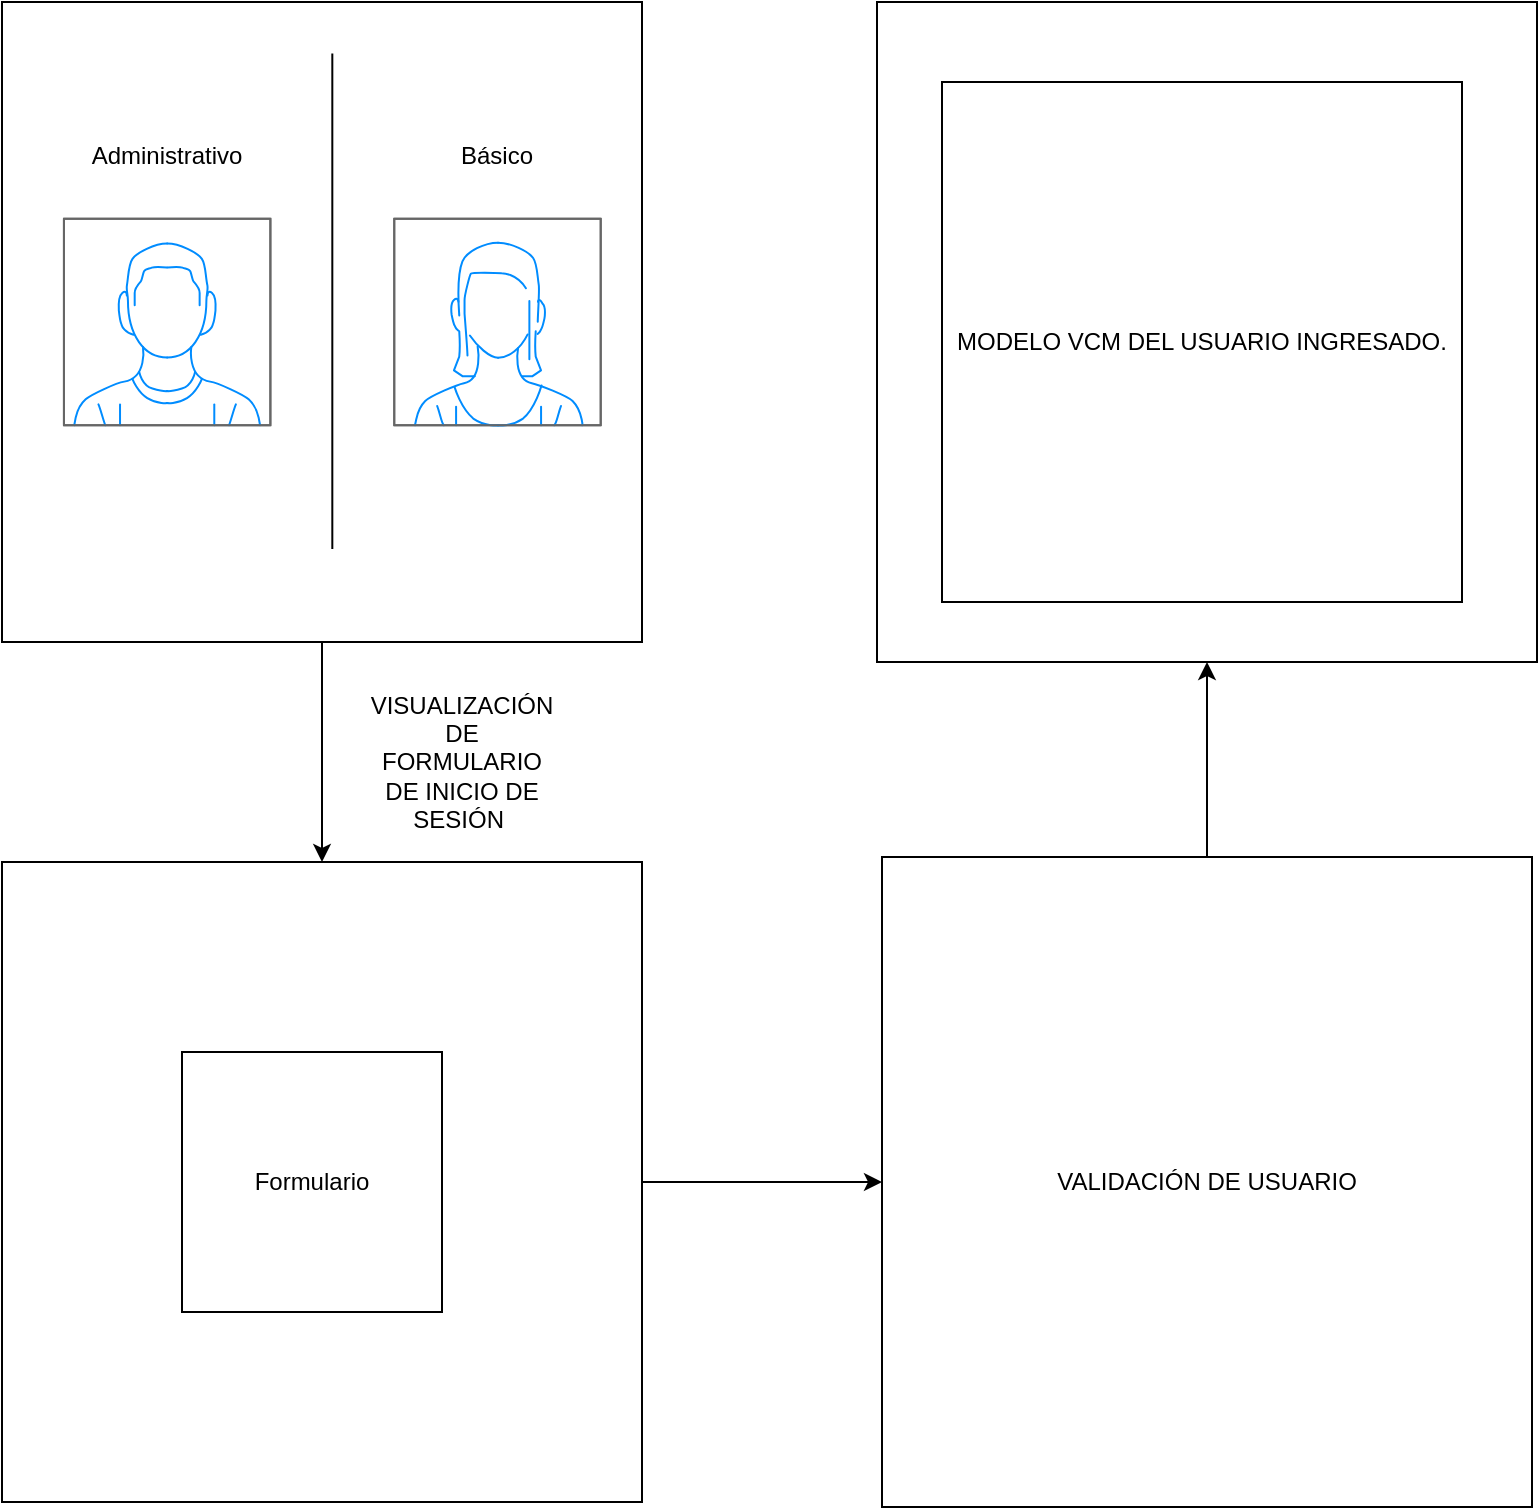 <mxfile version="13.6.5" pages="5">
    <diagram id="B9R58qiyjYrXAxygLYCt" name="Estructura index.php">
        <mxGraphModel dx="610" dy="358" grid="1" gridSize="10" guides="1" tooltips="1" connect="1" arrows="1" fold="1" page="1" pageScale="1" pageWidth="827" pageHeight="1169" math="0" shadow="0">
            <root>
                <mxCell id="0"/>
                <mxCell id="1" parent="0"/>
                <mxCell id="UH9kfUeuJcftcaZalcn4-20" value="" style="group" parent="1" vertex="1" connectable="0">
                    <mxGeometry x="400" y="80" width="767.5" height="752.5" as="geometry"/>
                </mxCell>
                <mxCell id="UH9kfUeuJcftcaZalcn4-15" value="" style="group" parent="UH9kfUeuJcftcaZalcn4-20" vertex="1" connectable="0">
                    <mxGeometry width="320" height="750" as="geometry"/>
                </mxCell>
                <mxCell id="UH9kfUeuJcftcaZalcn4-9" value="" style="whiteSpace=wrap;html=1;aspect=fixed;" parent="UH9kfUeuJcftcaZalcn4-15" vertex="1">
                    <mxGeometry y="430" width="320" height="320" as="geometry"/>
                </mxCell>
                <mxCell id="UH9kfUeuJcftcaZalcn4-8" value="" style="group" parent="UH9kfUeuJcftcaZalcn4-15" vertex="1" connectable="0">
                    <mxGeometry width="320" height="320" as="geometry"/>
                </mxCell>
                <mxCell id="UH9kfUeuJcftcaZalcn4-5" value="" style="whiteSpace=wrap;html=1;aspect=fixed;" parent="UH9kfUeuJcftcaZalcn4-8" vertex="1">
                    <mxGeometry width="320" height="320" as="geometry"/>
                </mxCell>
                <mxCell id="UH9kfUeuJcftcaZalcn4-1" value="" style="verticalLabelPosition=bottom;shadow=0;dashed=0;align=center;html=1;verticalAlign=top;strokeWidth=1;shape=mxgraph.mockup.containers.userMale;strokeColor=#666666;strokeColor2=#008cff;" parent="UH9kfUeuJcftcaZalcn4-8" vertex="1">
                    <mxGeometry x="30.968" y="108.387" width="103.226" height="103.226" as="geometry"/>
                </mxCell>
                <mxCell id="UH9kfUeuJcftcaZalcn4-2" value="" style="verticalLabelPosition=bottom;shadow=0;dashed=0;align=center;html=1;verticalAlign=top;strokeWidth=1;shape=mxgraph.mockup.containers.userFemale;strokeColor=#666666;strokeColor2=#008cff;" parent="UH9kfUeuJcftcaZalcn4-8" vertex="1">
                    <mxGeometry x="196.129" y="108.387" width="103.226" height="103.226" as="geometry"/>
                </mxCell>
                <mxCell id="UH9kfUeuJcftcaZalcn4-3" value="" style="endArrow=none;html=1;" parent="UH9kfUeuJcftcaZalcn4-8" edge="1">
                    <mxGeometry width="50" height="50" relative="1" as="geometry">
                        <mxPoint x="165.161" y="273.548" as="sourcePoint"/>
                        <mxPoint x="165.161" y="25.806" as="targetPoint"/>
                    </mxGeometry>
                </mxCell>
                <mxCell id="UH9kfUeuJcftcaZalcn4-6" value="Administrativo" style="text;html=1;strokeColor=none;fillColor=none;align=center;verticalAlign=middle;whiteSpace=wrap;rounded=0;" parent="UH9kfUeuJcftcaZalcn4-8" vertex="1">
                    <mxGeometry x="61.935" y="67.097" width="41.29" height="20.645" as="geometry"/>
                </mxCell>
                <mxCell id="UH9kfUeuJcftcaZalcn4-7" value="Básico" style="text;html=1;strokeColor=none;fillColor=none;align=center;verticalAlign=middle;whiteSpace=wrap;rounded=0;" parent="UH9kfUeuJcftcaZalcn4-8" vertex="1">
                    <mxGeometry x="227.097" y="67.097" width="41.29" height="20.645" as="geometry"/>
                </mxCell>
                <mxCell id="UH9kfUeuJcftcaZalcn4-10" style="edgeStyle=orthogonalEdgeStyle;rounded=0;orthogonalLoop=1;jettySize=auto;html=1;" parent="UH9kfUeuJcftcaZalcn4-15" source="UH9kfUeuJcftcaZalcn4-5" target="UH9kfUeuJcftcaZalcn4-9" edge="1">
                    <mxGeometry relative="1" as="geometry"/>
                </mxCell>
                <mxCell id="UH9kfUeuJcftcaZalcn4-11" value="VISUALIZACIÓN DE FORMULARIO DE INICIO DE SESIÓN&amp;nbsp;" style="text;html=1;strokeColor=none;fillColor=none;align=center;verticalAlign=middle;whiteSpace=wrap;rounded=0;" parent="UH9kfUeuJcftcaZalcn4-15" vertex="1">
                    <mxGeometry x="210" y="370" width="40" height="20" as="geometry"/>
                </mxCell>
                <mxCell id="UH9kfUeuJcftcaZalcn4-12" value="Formulario" style="whiteSpace=wrap;html=1;aspect=fixed;" parent="UH9kfUeuJcftcaZalcn4-15" vertex="1">
                    <mxGeometry x="90" y="525" width="130" height="130" as="geometry"/>
                </mxCell>
                <mxCell id="UH9kfUeuJcftcaZalcn4-19" value="" style="group" parent="UH9kfUeuJcftcaZalcn4-20" vertex="1" connectable="0">
                    <mxGeometry x="437.5" width="330" height="752.5" as="geometry"/>
                </mxCell>
                <mxCell id="UH9kfUeuJcftcaZalcn4-16" value="" style="whiteSpace=wrap;html=1;aspect=fixed;" parent="UH9kfUeuJcftcaZalcn4-19" vertex="1">
                    <mxGeometry width="330" height="330" as="geometry"/>
                </mxCell>
                <mxCell id="UH9kfUeuJcftcaZalcn4-17" style="edgeStyle=orthogonalEdgeStyle;rounded=0;orthogonalLoop=1;jettySize=auto;html=1;" parent="UH9kfUeuJcftcaZalcn4-19" source="UH9kfUeuJcftcaZalcn4-13" target="UH9kfUeuJcftcaZalcn4-16" edge="1">
                    <mxGeometry relative="1" as="geometry"/>
                </mxCell>
                <mxCell id="UH9kfUeuJcftcaZalcn4-13" value="VALIDACIÓN DE USUARIO" style="whiteSpace=wrap;html=1;aspect=fixed;" parent="UH9kfUeuJcftcaZalcn4-19" vertex="1">
                    <mxGeometry x="2.5" y="427.5" width="325" height="325" as="geometry"/>
                </mxCell>
                <mxCell id="UH9kfUeuJcftcaZalcn4-18" value="MODELO VCM DEL USUARIO INGRESADO." style="whiteSpace=wrap;html=1;aspect=fixed;" parent="UH9kfUeuJcftcaZalcn4-19" vertex="1">
                    <mxGeometry x="32.5" y="40" width="260" height="260" as="geometry"/>
                </mxCell>
                <mxCell id="UH9kfUeuJcftcaZalcn4-14" style="edgeStyle=orthogonalEdgeStyle;rounded=0;orthogonalLoop=1;jettySize=auto;html=1;" parent="UH9kfUeuJcftcaZalcn4-20" source="UH9kfUeuJcftcaZalcn4-9" target="UH9kfUeuJcftcaZalcn4-13" edge="1">
                    <mxGeometry relative="1" as="geometry"/>
                </mxCell>
            </root>
        </mxGraphModel>
    </diagram>
    <diagram id="cEnhFZVIXlf6TCmNduet" name="Diagrama estructural del usuario">
        &#xa;        &#xa;&#xa;
        <mxGraphModel dx="370" dy="358" grid="1" gridSize="10" guides="1" tooltips="1" connect="1" arrows="1" fold="1" page="1" pageScale="1" pageWidth="827" pageHeight="1169" background="#F1FAEE" math="0" shadow="0">
            &#xa;            &#xa;&#xa;
            <root>
                &#xa;                &#xa;&#xa;
                <mxCell id="DMQ5bG6MDP-E045uXYeb-0"/>
                &#xa;                &#xa;&#xa;
                <mxCell id="DMQ5bG6MDP-E045uXYeb-1" parent="DMQ5bG6MDP-E045uXYeb-0"/>
                &#xa;                &#xa;&#xa;
                <mxCell id="DMQ5bG6MDP-E045uXYeb-2" style="edgeStyle=orthogonalEdgeStyle;orthogonalLoop=1;jettySize=auto;html=1;labelBackgroundColor=#F1FAEE;strokeColor=#457B9D;fontColor=#1D3557;" parent="DMQ5bG6MDP-E045uXYeb-1" source="DMQ5bG6MDP-E045uXYeb-3" edge="1">
                    &#xa;                    &#xa;&#xa;
                    <mxGeometry relative="1" as="geometry">
                        &#xa;                        &#xa;&#xa;
                        <mxPoint x="355" y="270" as="targetPoint"/>
                        &#xa;                        &#xa;&#xa;
                    </mxGeometry>
                    &#xa;                    &#xa;&#xa;
                </mxCell>
                &#xa;                &#xa;&#xa;
                <mxCell id="DMQ5bG6MDP-E045uXYeb-3" value="Actor" style="shape=umlActor;verticalLabelPosition=bottom;verticalAlign=top;html=1;outlineConnect=0;fillColor=#A8DADC;strokeColor=#457B9D;fontColor=#1D3557;" parent="DMQ5bG6MDP-E045uXYeb-1" vertex="1">
                    &#xa;                    &#xa;&#xa;
                    <mxGeometry x="340" y="100" width="30" height="70" as="geometry"/>
                    &#xa;                    &#xa;&#xa;
                </mxCell>
                &#xa;                &#xa;&#xa;
                <mxCell id="DMQ5bG6MDP-E045uXYeb-4" value="Usuario inicia sesion" style="text;html=1;strokeColor=none;fillColor=none;align=center;verticalAlign=middle;whiteSpace=wrap;fontColor=#1D3557;" parent="DMQ5bG6MDP-E045uXYeb-1" vertex="1">
                    &#xa;                    &#xa;&#xa;
                    <mxGeometry x="335" y="50" width="40" height="20" as="geometry"/>
                    &#xa;                    &#xa;&#xa;
                </mxCell>
                &#xa;                &#xa;&#xa;
                <mxCell id="DMQ5bG6MDP-E045uXYeb-5" style="edgeStyle=orthogonalEdgeStyle;orthogonalLoop=1;jettySize=auto;html=1;entryX=0.5;entryY=0;entryDx=0;entryDy=0;labelBackgroundColor=#F1FAEE;strokeColor=#457B9D;fontColor=#1D3557;" parent="DMQ5bG6MDP-E045uXYeb-1" source="DMQ5bG6MDP-E045uXYeb-6" target="DMQ5bG6MDP-E045uXYeb-11" edge="1">
                    &#xa;                    &#xa;&#xa;
                    <mxGeometry relative="1" as="geometry"/>
                    &#xa;                    &#xa;&#xa;
                </mxCell>
                &#xa;                &#xa;&#xa;
                <mxCell id="DMQ5bG6MDP-E045uXYeb-6" value="Valida la sesión y hace un insert into en la tabla historial_sesion" style="text;html=1;strokeColor=none;fillColor=none;align=center;verticalAlign=middle;whiteSpace=wrap;fontColor=#1D3557;" parent="DMQ5bG6MDP-E045uXYeb-1" vertex="1">
                    &#xa;                    &#xa;&#xa;
                    <mxGeometry x="275" y="290" width="160" height="20" as="geometry"/>
                    &#xa;                    &#xa;&#xa;
                </mxCell>
                &#xa;                &#xa;&#xa;
                <mxCell id="DMQ5bG6MDP-E045uXYeb-7" style="edgeStyle=orthogonalEdgeStyle;orthogonalLoop=1;jettySize=auto;html=1;entryX=0.5;entryY=0;entryDx=0;entryDy=0;labelBackgroundColor=#F1FAEE;strokeColor=#457B9D;fontColor=#1D3557;" parent="DMQ5bG6MDP-E045uXYeb-1" source="DMQ5bG6MDP-E045uXYeb-11" target="DMQ5bG6MDP-E045uXYeb-14" edge="1">
                    &#xa;                    &#xa;&#xa;
                    <mxGeometry relative="1" as="geometry"/>
                    &#xa;                    &#xa;&#xa;
                </mxCell>
                &#xa;                &#xa;&#xa;
                <mxCell id="DMQ5bG6MDP-E045uXYeb-8" style="edgeStyle=orthogonalEdgeStyle;orthogonalLoop=1;jettySize=auto;html=1;entryX=0.5;entryY=0;entryDx=0;entryDy=0;labelBackgroundColor=#F1FAEE;strokeColor=#457B9D;fontColor=#1D3557;" parent="DMQ5bG6MDP-E045uXYeb-1" source="DMQ5bG6MDP-E045uXYeb-11" target="DMQ5bG6MDP-E045uXYeb-12" edge="1">
                    &#xa;                    &#xa;&#xa;
                    <mxGeometry relative="1" as="geometry"/>
                    &#xa;                    &#xa;&#xa;
                </mxCell>
                &#xa;                &#xa;&#xa;
                <mxCell id="DMQ5bG6MDP-E045uXYeb-9" style="edgeStyle=orthogonalEdgeStyle;orthogonalLoop=1;jettySize=auto;html=1;labelBackgroundColor=#F1FAEE;strokeColor=#457B9D;fontColor=#1D3557;" parent="DMQ5bG6MDP-E045uXYeb-1" source="DMQ5bG6MDP-E045uXYeb-11" target="DMQ5bG6MDP-E045uXYeb-13" edge="1">
                    &#xa;                    &#xa;&#xa;
                    <mxGeometry relative="1" as="geometry"/>
                    &#xa;                    &#xa;&#xa;
                </mxCell>
                &#xa;                &#xa;&#xa;
                <mxCell id="DMQ5bG6MDP-E045uXYeb-10" style="edgeStyle=orthogonalEdgeStyle;orthogonalLoop=1;jettySize=auto;html=1;entryX=0.5;entryY=0;entryDx=0;entryDy=0;labelBackgroundColor=#F1FAEE;strokeColor=#457B9D;fontColor=#1D3557;" parent="DMQ5bG6MDP-E045uXYeb-1" source="DMQ5bG6MDP-E045uXYeb-11" target="DMQ5bG6MDP-E045uXYeb-15" edge="1">
                    &#xa;                    &#xa;&#xa;
                    <mxGeometry relative="1" as="geometry"/>
                    &#xa;                    &#xa;&#xa;
                </mxCell>
                &#xa;                &#xa;&#xa;
                <mxCell id="DMQ5bG6MDP-E045uXYeb-11" value="PANEL DEL USUARIO" style="text;html=1;strokeColor=none;fillColor=none;align=center;verticalAlign=middle;whiteSpace=wrap;fontColor=#1D3557;" parent="DMQ5bG6MDP-E045uXYeb-1" vertex="1">
                    &#xa;                    &#xa;&#xa;
                    <mxGeometry x="277.5" y="440" width="155" height="80" as="geometry"/>
                    &#xa;                    &#xa;&#xa;
                </mxCell>
                &#xa;                &#xa;&#xa;
                <mxCell id="DMQ5bG6MDP-E045uXYeb-12" value="Solicitar carpeta&amp;nbsp;" style="whiteSpace=wrap;html=1;aspect=fixed;fillColor=#A8DADC;strokeColor=#457B9D;fontColor=#1D3557;" parent="DMQ5bG6MDP-E045uXYeb-1" vertex="1">
                    &#xa;                    &#xa;&#xa;
                    <mxGeometry x="230" y="585" width="80" height="80" as="geometry"/>
                    &#xa;                    &#xa;&#xa;
                </mxCell>
                &#xa;                &#xa;&#xa;
                <mxCell id="DMQ5bG6MDP-E045uXYeb-13" value="Agregar modificaciones a la carpeta" style="whiteSpace=wrap;html=1;aspect=fixed;fillColor=#A8DADC;strokeColor=#457B9D;fontColor=#1D3557;" parent="DMQ5bG6MDP-E045uXYeb-1" vertex="1">
                    &#xa;                    &#xa;&#xa;
                    <mxGeometry x="370" y="585" width="80" height="80" as="geometry"/>
                    &#xa;                    &#xa;&#xa;
                </mxCell>
                &#xa;                &#xa;&#xa;
                <mxCell id="DMQ5bG6MDP-E045uXYeb-14" value="Ver carpetas disponibles" style="whiteSpace=wrap;html=1;aspect=fixed;fillColor=#A8DADC;strokeColor=#457B9D;fontColor=#1D3557;" parent="DMQ5bG6MDP-E045uXYeb-1" vertex="1">
                    &#xa;                    &#xa;&#xa;
                    <mxGeometry x="100" y="585" width="80" height="80" as="geometry"/>
                    &#xa;                    &#xa;&#xa;
                </mxCell>
                &#xa;                &#xa;&#xa;
                <mxCell id="DMQ5bG6MDP-E045uXYeb-15" value="Historial de carpetas prestadas" style="whiteSpace=wrap;html=1;aspect=fixed;fillColor=#A8DADC;strokeColor=#457B9D;fontColor=#1D3557;" parent="DMQ5bG6MDP-E045uXYeb-1" vertex="1">
                    &#xa;                    &#xa;&#xa;
                    <mxGeometry x="520" y="585" width="80" height="80" as="geometry"/>
                    &#xa;                    &#xa;&#xa;
                </mxCell>
                &#xa;                &#xa;&#xa;
            </root>
            &#xa;            &#xa;&#xa;
        </mxGraphModel>
        &#xa;        &#xa;&#xa;
    </diagram>
    <diagram id="pxLhAsTF4Vo4XUf242m_" name="Sentencias SQL">
        &#xa;        &#xa;&#xa;
        <mxGraphModel dx="370" dy="358" grid="1" gridSize="10" guides="1" tooltips="1" connect="1" arrows="1" fold="1" page="1" pageScale="1" pageWidth="827" pageHeight="1169" math="0" shadow="0">
            &#xa;            &#xa;&#xa;
            <root>
                &#xa;                &#xa;&#xa;
                <mxCell id="d41SKahuUn7vnWfEfB7f-0"/>
                &#xa;                &#xa;&#xa;
                <mxCell id="d41SKahuUn7vnWfEfB7f-1" parent="d41SKahuUn7vnWfEfB7f-0"/>
                &#xa;                &#xa;&#xa;
                <mxCell id="d41SKahuUn7vnWfEfB7f-2" value="" style="group" parent="d41SKahuUn7vnWfEfB7f-1" vertex="1" connectable="0">
                    &#xa;                    &#xa;&#xa;
                    <mxGeometry x="60" y="80" width="740" height="790" as="geometry"/>
                    &#xa;                    &#xa;&#xa;
                </mxCell>
                &#xa;                &#xa;&#xa;
                <mxCell id="d41SKahuUn7vnWfEfB7f-3" value="tabla carpeta" style="whiteSpace=wrap;html=1;aspect=fixed;" parent="d41SKahuUn7vnWfEfB7f-2" vertex="1">
                    &#xa;                    &#xa;&#xa;
                    <mxGeometry x="10" y="30" width="80" height="80" as="geometry"/>
                    &#xa;                    &#xa;&#xa;
                </mxCell>
                &#xa;                &#xa;&#xa;
                <mxCell id="d41SKahuUn7vnWfEfB7f-4" value="tabla carpeta_modificaciones" style="whiteSpace=wrap;html=1;aspect=fixed;" parent="d41SKahuUn7vnWfEfB7f-2" vertex="1">
                    &#xa;                    &#xa;&#xa;
                    <mxGeometry x="400" width="160" height="160" as="geometry"/>
                    &#xa;                    &#xa;&#xa;
                </mxCell>
                &#xa;                &#xa;&#xa;
                <mxCell id="d41SKahuUn7vnWfEfB7f-5" style="edgeStyle=orthogonalEdgeStyle;rounded=0;orthogonalLoop=1;jettySize=auto;html=1;" parent="d41SKahuUn7vnWfEfB7f-2" source="d41SKahuUn7vnWfEfB7f-7" target="d41SKahuUn7vnWfEfB7f-4" edge="1">
                    &#xa;                    &#xa;&#xa;
                    <mxGeometry relative="1" as="geometry"/>
                    &#xa;                    &#xa;&#xa;
                </mxCell>
                &#xa;                &#xa;&#xa;
                <mxCell id="d41SKahuUn7vnWfEfB7f-6" style="edgeStyle=orthogonalEdgeStyle;rounded=0;orthogonalLoop=1;jettySize=auto;html=1;" parent="d41SKahuUn7vnWfEfB7f-2" source="d41SKahuUn7vnWfEfB7f-7" target="d41SKahuUn7vnWfEfB7f-3" edge="1">
                    &#xa;                    &#xa;&#xa;
                    <mxGeometry relative="1" as="geometry"/>
                    &#xa;                    &#xa;&#xa;
                </mxCell>
                &#xa;                &#xa;&#xa;
                <mxCell id="d41SKahuUn7vnWfEfB7f-7" value="&lt;h1&gt;TRIGGER&lt;/h1&gt;&lt;p&gt;HACER UN TRIGGER EN LA TABLA CARPETA AGREGANDO Y HACIENDO UN UPDATE DE LA CARPETA&lt;/p&gt;" style="text;html=1;strokeColor=none;fillColor=none;spacing=5;spacingTop=-20;whiteSpace=wrap;overflow=hidden;rounded=0;" parent="d41SKahuUn7vnWfEfB7f-2" vertex="1">
                    &#xa;                    &#xa;&#xa;
                    <mxGeometry x="160" y="10" width="190" height="120" as="geometry"/>
                    &#xa;                    &#xa;&#xa;
                </mxCell>
                &#xa;                &#xa;&#xa;
                <mxCell id="d41SKahuUn7vnWfEfB7f-8" value="Tabla usuario" style="whiteSpace=wrap;html=1;aspect=fixed;" parent="d41SKahuUn7vnWfEfB7f-2" vertex="1">
                    &#xa;                    &#xa;&#xa;
                    <mxGeometry y="280" width="80" height="80" as="geometry"/>
                    &#xa;                    &#xa;&#xa;
                </mxCell>
                &#xa;                &#xa;&#xa;
                <mxCell id="d41SKahuUn7vnWfEfB7f-9" value="Tabla inicio_sesión" style="whiteSpace=wrap;html=1;aspect=fixed;" parent="d41SKahuUn7vnWfEfB7f-2" vertex="1">
                    &#xa;                    &#xa;&#xa;
                    <mxGeometry x="420" y="280" width="80" height="80" as="geometry"/>
                    &#xa;                    &#xa;&#xa;
                </mxCell>
                &#xa;                &#xa;&#xa;
                <mxCell id="d41SKahuUn7vnWfEfB7f-10" style="edgeStyle=orthogonalEdgeStyle;rounded=0;orthogonalLoop=1;jettySize=auto;html=1;" parent="d41SKahuUn7vnWfEfB7f-2" source="d41SKahuUn7vnWfEfB7f-12" target="d41SKahuUn7vnWfEfB7f-8" edge="1">
                    &#xa;                    &#xa;&#xa;
                    <mxGeometry relative="1" as="geometry"/>
                    &#xa;                    &#xa;&#xa;
                </mxCell>
                &#xa;                &#xa;&#xa;
                <mxCell id="d41SKahuUn7vnWfEfB7f-11" style="edgeStyle=orthogonalEdgeStyle;rounded=0;orthogonalLoop=1;jettySize=auto;html=1;" parent="d41SKahuUn7vnWfEfB7f-2" source="d41SKahuUn7vnWfEfB7f-12" target="d41SKahuUn7vnWfEfB7f-9" edge="1">
                    &#xa;                    &#xa;&#xa;
                    <mxGeometry relative="1" as="geometry"/>
                    &#xa;                    &#xa;&#xa;
                </mxCell>
                &#xa;                &#xa;&#xa;
                <mxCell id="d41SKahuUn7vnWfEfB7f-12" value="&lt;h1&gt;INSERT INTO EN APLICACIÓN WEB&lt;/h1&gt;&lt;p&gt;Hacer un insert into en la tabla inicio_sesion para mantener un registro de quien inició sesión al aplicativo&lt;/p&gt;" style="text;html=1;strokeColor=none;fillColor=none;spacing=5;spacingTop=-20;whiteSpace=wrap;overflow=hidden;rounded=0;" parent="d41SKahuUn7vnWfEfB7f-2" vertex="1">
                    &#xa;                    &#xa;&#xa;
                    <mxGeometry x="150" y="250" width="190" height="120" as="geometry"/>
                    &#xa;                    &#xa;&#xa;
                </mxCell>
                &#xa;                &#xa;&#xa;
                <mxCell id="d41SKahuUn7vnWfEfB7f-13" value="tabla prestamo_carpeta" style="whiteSpace=wrap;html=1;aspect=fixed;" parent="d41SKahuUn7vnWfEfB7f-2" vertex="1">
                    &#xa;                    &#xa;&#xa;
                    <mxGeometry y="480" width="120" height="120" as="geometry"/>
                    &#xa;                    &#xa;&#xa;
                </mxCell>
                &#xa;                &#xa;&#xa;
                <mxCell id="d41SKahuUn7vnWfEfB7f-14" style="edgeStyle=orthogonalEdgeStyle;rounded=0;orthogonalLoop=1;jettySize=auto;html=1;" parent="d41SKahuUn7vnWfEfB7f-2" source="d41SKahuUn7vnWfEfB7f-15" target="d41SKahuUn7vnWfEfB7f-13" edge="1">
                    &#xa;                    &#xa;&#xa;
                    <mxGeometry relative="1" as="geometry"/>
                    &#xa;                    &#xa;&#xa;
                </mxCell>
                &#xa;                &#xa;&#xa;
                <mxCell id="d41SKahuUn7vnWfEfB7f-15" value="&lt;h1&gt;INSERT INTO EN APLICACIÓN WEB&lt;/h1&gt;&lt;p&gt;Se escribe una información detallando a quien le va a prestar la carpeta y también con el código de la carpeta.&amp;nbsp;&lt;/p&gt;" style="text;html=1;strokeColor=none;fillColor=none;spacing=5;spacingTop=-20;whiteSpace=wrap;overflow=hidden;rounded=0;" parent="d41SKahuUn7vnWfEfB7f-2" vertex="1">
                    &#xa;                    &#xa;&#xa;
                    <mxGeometry x="259" y="460" width="301" height="130" as="geometry"/>
                    &#xa;                    &#xa;&#xa;
                </mxCell>
                &#xa;                &#xa;&#xa;
                <mxCell id="d41SKahuUn7vnWfEfB7f-16" value="Tabla carpeta" style="whiteSpace=wrap;html=1;aspect=fixed;" parent="d41SKahuUn7vnWfEfB7f-2" vertex="1">
                    &#xa;                    &#xa;&#xa;
                    <mxGeometry x="260" y="650" width="140" height="140" as="geometry"/>
                    &#xa;                    &#xa;&#xa;
                </mxCell>
                &#xa;                &#xa;&#xa;
                <mxCell id="d41SKahuUn7vnWfEfB7f-17" style="edgeStyle=orthogonalEdgeStyle;rounded=0;orthogonalLoop=1;jettySize=auto;html=1;entryX=0.5;entryY=0;entryDx=0;entryDy=0;" parent="d41SKahuUn7vnWfEfB7f-2" source="d41SKahuUn7vnWfEfB7f-15" target="d41SKahuUn7vnWfEfB7f-16" edge="1">
                    &#xa;                    &#xa;&#xa;
                    <mxGeometry relative="1" as="geometry"/>
                    &#xa;                    &#xa;&#xa;
                </mxCell>
                &#xa;                &#xa;&#xa;
                <mxCell id="d41SKahuUn7vnWfEfB7f-18" value="&lt;h1&gt;TRIGGER AFTER INSERT EN LA TABLA PRESTAMO_CARPETA&lt;/h1&gt;&lt;p&gt;Se ejecuta un trigger indicando que el código del producto debe ser cambiado a ocupado.&lt;/p&gt;" style="text;html=1;strokeColor=none;fillColor=none;spacing=5;spacingTop=-20;whiteSpace=wrap;overflow=hidden;rounded=0;" parent="d41SKahuUn7vnWfEfB7f-2" vertex="1">
                    &#xa;                    &#xa;&#xa;
                    <mxGeometry x="420" y="650" width="320" height="140" as="geometry"/>
                    &#xa;                    &#xa;&#xa;
                </mxCell>
                &#xa;                &#xa;&#xa;
            </root>
            &#xa;            &#xa;&#xa;
        </mxGraphModel>
        &#xa;        &#xa;&#xa;
    </diagram>
    <diagram id="GUMkjy8FIV8QUsOiWWqM" name="Autorización de solicitud de carpeta">
        <mxGraphModel dx="610" dy="358" grid="1" gridSize="10" guides="1" tooltips="1" connect="1" arrows="1" fold="1" page="1" pageScale="1" pageWidth="827" pageHeight="1169" math="0" shadow="0">
            <root>
                <mxCell id="v2RUHhsvD4qeDqZy2szn-0"/>
                <mxCell id="v2RUHhsvD4qeDqZy2szn-1" parent="v2RUHhsvD4qeDqZy2szn-0"/>
                <mxCell id="v2RUHhsvD4qeDqZy2szn-2" style="edgeStyle=orthogonalEdgeStyle;rounded=0;orthogonalLoop=1;jettySize=auto;html=1;" parent="v2RUHhsvD4qeDqZy2szn-1" source="v2RUHhsvD4qeDqZy2szn-4" target="v2RUHhsvD4qeDqZy2szn-7" edge="1">
                    <mxGeometry relative="1" as="geometry">
                        <mxPoint x="300" y="165" as="targetPoint"/>
                    </mxGeometry>
                </mxCell>
                <mxCell id="v2RUHhsvD4qeDqZy2szn-3" style="edgeStyle=orthogonalEdgeStyle;rounded=0;orthogonalLoop=1;jettySize=auto;html=1;entryX=0;entryY=0.5;entryDx=0;entryDy=0;" parent="v2RUHhsvD4qeDqZy2szn-1" source="v2RUHhsvD4qeDqZy2szn-4" target="v2RUHhsvD4qeDqZy2szn-16" edge="1">
                    <mxGeometry relative="1" as="geometry"/>
                </mxCell>
                <mxCell id="v2RUHhsvD4qeDqZy2szn-4" value="" style="verticalLabelPosition=bottom;verticalAlign=top;html=1;shadow=0;dashed=0;strokeWidth=1;shape=mxgraph.android.contact_badge_normal;" parent="v2RUHhsvD4qeDqZy2szn-1" vertex="1">
                    <mxGeometry x="60" y="110" width="100" height="110" as="geometry"/>
                </mxCell>
                <mxCell id="v2RUHhsvD4qeDqZy2szn-5" value="USUARIO SOLICITA EL LIBRO" style="text;html=1;strokeColor=none;fillColor=none;align=center;verticalAlign=middle;whiteSpace=wrap;rounded=0;" parent="v2RUHhsvD4qeDqZy2szn-1" vertex="1">
                    <mxGeometry x="170" y="110" width="90" height="40" as="geometry"/>
                </mxCell>
                <mxCell id="v2RUHhsvD4qeDqZy2szn-6" style="edgeStyle=orthogonalEdgeStyle;rounded=0;orthogonalLoop=1;jettySize=auto;html=1;" parent="v2RUHhsvD4qeDqZy2szn-1" source="v2RUHhsvD4qeDqZy2szn-7" target="v2RUHhsvD4qeDqZy2szn-9" edge="1">
                    <mxGeometry relative="1" as="geometry">
                        <mxPoint x="460" y="165" as="targetPoint"/>
                    </mxGeometry>
                </mxCell>
                <mxCell id="v2RUHhsvD4qeDqZy2szn-7" value="con los datos del usuario. el código de la carpeta y la fecha de inicio y final" style="whiteSpace=wrap;html=1;aspect=fixed;" parent="v2RUHhsvD4qeDqZy2szn-1" vertex="1">
                    <mxGeometry x="280" y="125" width="80" height="80" as="geometry"/>
                </mxCell>
                <mxCell id="v2RUHhsvD4qeDqZy2szn-8" style="edgeStyle=orthogonalEdgeStyle;rounded=0;orthogonalLoop=1;jettySize=auto;html=1;" parent="v2RUHhsvD4qeDqZy2szn-1" source="v2RUHhsvD4qeDqZy2szn-9" target="v2RUHhsvD4qeDqZy2szn-12" edge="1">
                    <mxGeometry relative="1" as="geometry">
                        <mxPoint x="690" y="165" as="targetPoint"/>
                    </mxGeometry>
                </mxCell>
                <mxCell id="v2RUHhsvD4qeDqZy2szn-9" value="INFORMACIÓN ENVIADA A LA TABLA&amp;nbsp;" style="text;html=1;strokeColor=none;fillColor=none;align=center;verticalAlign=middle;whiteSpace=wrap;rounded=0;" parent="v2RUHhsvD4qeDqZy2szn-1" vertex="1">
                    <mxGeometry x="470" y="155" width="40" height="20" as="geometry"/>
                </mxCell>
                <mxCell id="v2RUHhsvD4qeDqZy2szn-10" style="edgeStyle=orthogonalEdgeStyle;rounded=0;orthogonalLoop=1;jettySize=auto;html=1;exitX=0.5;exitY=1;exitDx=0;exitDy=0;" parent="v2RUHhsvD4qeDqZy2szn-1" source="v2RUHhsvD4qeDqZy2szn-9" target="v2RUHhsvD4qeDqZy2szn-9" edge="1">
                    <mxGeometry relative="1" as="geometry"/>
                </mxCell>
                <mxCell id="v2RUHhsvD4qeDqZy2szn-11" style="edgeStyle=orthogonalEdgeStyle;rounded=0;orthogonalLoop=1;jettySize=auto;html=1;" parent="v2RUHhsvD4qeDqZy2szn-1" source="v2RUHhsvD4qeDqZy2szn-12" target="v2RUHhsvD4qeDqZy2szn-14" edge="1">
                    <mxGeometry relative="1" as="geometry">
                        <mxPoint x="650" y="370" as="targetPoint"/>
                    </mxGeometry>
                </mxCell>
                <mxCell id="v2RUHhsvD4qeDqZy2szn-12" value="USUARIO ADMIN VE LA INFORMACIÓN" style="text;html=1;strokeColor=none;fillColor=none;align=center;verticalAlign=middle;whiteSpace=wrap;rounded=0;" parent="v2RUHhsvD4qeDqZy2szn-1" vertex="1">
                    <mxGeometry x="720" y="155" width="40" height="20" as="geometry"/>
                </mxCell>
                <mxCell id="v2RUHhsvD4qeDqZy2szn-13" style="edgeStyle=orthogonalEdgeStyle;rounded=0;orthogonalLoop=1;jettySize=auto;html=1;" parent="v2RUHhsvD4qeDqZy2szn-1" source="v2RUHhsvD4qeDqZy2szn-14" target="v2RUHhsvD4qeDqZy2szn-21" edge="1">
                    <mxGeometry relative="1" as="geometry">
                        <mxPoint x="740" y="560" as="targetPoint"/>
                    </mxGeometry>
                </mxCell>
                <mxCell id="v2RUHhsvD4qeDqZy2szn-14" value="AUTORIZA EL PRESTAMO DEL LIBRO." style="text;html=1;strokeColor=none;fillColor=none;align=center;verticalAlign=middle;whiteSpace=wrap;rounded=0;" parent="v2RUHhsvD4qeDqZy2szn-1" vertex="1">
                    <mxGeometry x="720" y="370" width="40" height="20" as="geometry"/>
                </mxCell>
                <mxCell id="v2RUHhsvD4qeDqZy2szn-15" style="edgeStyle=orthogonalEdgeStyle;rounded=0;orthogonalLoop=1;jettySize=auto;html=1;" parent="v2RUHhsvD4qeDqZy2szn-1" source="v2RUHhsvD4qeDqZy2szn-16" edge="1">
                    <mxGeometry relative="1" as="geometry">
                        <mxPoint x="470" y="260" as="targetPoint"/>
                    </mxGeometry>
                </mxCell>
                <mxCell id="v2RUHhsvD4qeDqZy2szn-16" value="insert into prestamo_carpeta" style="text;html=1;strokeColor=none;fillColor=none;align=center;verticalAlign=middle;whiteSpace=wrap;rounded=0;" parent="v2RUHhsvD4qeDqZy2szn-1" vertex="1">
                    <mxGeometry x="240" y="250" width="40" height="20" as="geometry"/>
                </mxCell>
                <mxCell id="v2RUHhsvD4qeDqZy2szn-17" style="edgeStyle=orthogonalEdgeStyle;rounded=0;orthogonalLoop=1;jettySize=auto;html=1;" parent="v2RUHhsvD4qeDqZy2szn-1" source="v2RUHhsvD4qeDqZy2szn-18" edge="1">
                    <mxGeometry relative="1" as="geometry">
                        <mxPoint x="590" y="260" as="targetPoint"/>
                    </mxGeometry>
                </mxCell>
                <mxCell id="v2RUHhsvD4qeDqZy2szn-18" value="Se ve la información en la tabal" style="text;html=1;strokeColor=none;fillColor=none;align=center;verticalAlign=middle;whiteSpace=wrap;rounded=0;" parent="v2RUHhsvD4qeDqZy2szn-1" vertex="1">
                    <mxGeometry x="470" y="250" width="40" height="20" as="geometry"/>
                </mxCell>
                <mxCell id="v2RUHhsvD4qeDqZy2szn-19" style="edgeStyle=orthogonalEdgeStyle;rounded=0;orthogonalLoop=1;jettySize=auto;html=1;" parent="v2RUHhsvD4qeDqZy2szn-1" source="v2RUHhsvD4qeDqZy2szn-20" target="v2RUHhsvD4qeDqZy2szn-23" edge="1">
                    <mxGeometry relative="1" as="geometry">
                        <mxPoint x="630" y="550" as="targetPoint"/>
                    </mxGeometry>
                </mxCell>
                <mxCell id="v2RUHhsvD4qeDqZy2szn-20" value="Update carpetas estado carpeta = disponible a ocupado" style="text;html=1;strokeColor=none;fillColor=none;align=center;verticalAlign=middle;whiteSpace=wrap;rounded=0;" parent="v2RUHhsvD4qeDqZy2szn-1" vertex="1">
                    <mxGeometry x="610" y="250" width="40" height="20" as="geometry"/>
                </mxCell>
                <mxCell id="v2RUHhsvD4qeDqZy2szn-21" value="USUARIO SOLICITA EL LIBRO" style="shape=umlActor;verticalLabelPosition=bottom;verticalAlign=top;html=1;outlineConnect=0;" parent="v2RUHhsvD4qeDqZy2szn-1" vertex="1">
                    <mxGeometry x="725" y="530" width="30" height="60" as="geometry"/>
                </mxCell>
                <mxCell id="v2RUHhsvD4qeDqZy2szn-22" value="" style="edgeStyle=orthogonalEdgeStyle;rounded=0;orthogonalLoop=1;jettySize=auto;html=1;" parent="v2RUHhsvD4qeDqZy2szn-1" source="v2RUHhsvD4qeDqZy2szn-23" target="v2RUHhsvD4qeDqZy2szn-21" edge="1">
                    <mxGeometry relative="1" as="geometry"/>
                </mxCell>
                <mxCell id="v2RUHhsvD4qeDqZy2szn-23" value="SELECT * FROM PRESTAMO_CARPETA WHERE pc_id_usuario = $user[id_usu];" style="text;html=1;strokeColor=none;fillColor=none;align=center;verticalAlign=middle;whiteSpace=wrap;rounded=0;" parent="v2RUHhsvD4qeDqZy2szn-1" vertex="1">
                    <mxGeometry x="530" y="560" width="40" height="20" as="geometry"/>
                </mxCell>
                <mxCell id="v2RUHhsvD4qeDqZy2szn-24" style="edgeStyle=orthogonalEdgeStyle;rounded=0;orthogonalLoop=1;jettySize=auto;html=1;exitX=0.5;exitY=1;exitDx=0;exitDy=0;" parent="v2RUHhsvD4qeDqZy2szn-1" source="v2RUHhsvD4qeDqZy2szn-23" target="v2RUHhsvD4qeDqZy2szn-23" edge="1">
                    <mxGeometry relative="1" as="geometry"/>
                </mxCell>
            </root>
        </mxGraphModel>
    </diagram>
    <diagram id="Zebt11gXyasa7f2_IcwU" name="Historial_modificaciones">
        <mxGraphModel dx="1545" dy="421" grid="1" gridSize="10" guides="1" tooltips="1" connect="1" arrows="1" fold="1" page="1" pageScale="1" pageWidth="827" pageHeight="1169" math="0" shadow="0">
            <root>
                <mxCell id="HIHwOZyWquZLuRu0AlEc-0"/>
                <mxCell id="HIHwOZyWquZLuRu0AlEc-1" parent="HIHwOZyWquZLuRu0AlEc-0"/>
                <mxCell id="HIHwOZyWquZLuRu0AlEc-5" value="" style="edgeStyle=orthogonalEdgeStyle;curved=0;rounded=1;sketch=0;orthogonalLoop=1;jettySize=auto;html=1;strokeColor=#457B9D;fillColor=#A8DADC;fontColor=#1D3557;" parent="HIHwOZyWquZLuRu0AlEc-1" source="HIHwOZyWquZLuRu0AlEc-2" target="HIHwOZyWquZLuRu0AlEc-4" edge="1">
                    <mxGeometry relative="1" as="geometry"/>
                </mxCell>
                <mxCell id="HIHwOZyWquZLuRu0AlEc-2" value="INICIO" style="html=1;dashed=0;whitespace=wrap;shape=mxgraph.dfd.start;rounded=0;sketch=0;strokeColor=#457B9D;fillColor=#A8DADC;fontColor=#1D3557;" parent="HIHwOZyWquZLuRu0AlEc-1" vertex="1">
                    <mxGeometry x="170" y="40" width="80" height="30" as="geometry"/>
                </mxCell>
                <mxCell id="HIHwOZyWquZLuRu0AlEc-7" value="" style="edgeStyle=orthogonalEdgeStyle;curved=0;rounded=1;sketch=0;orthogonalLoop=1;jettySize=auto;html=1;strokeColor=#457B9D;fillColor=#A8DADC;fontColor=#1D3557;" parent="HIHwOZyWquZLuRu0AlEc-1" source="HIHwOZyWquZLuRu0AlEc-4" target="HIHwOZyWquZLuRu0AlEc-6" edge="1">
                    <mxGeometry relative="1" as="geometry"/>
                </mxCell>
                <mxCell id="HIHwOZyWquZLuRu0AlEc-4" value="Autoriza modificación" style="html=1;dashed=0;whitespace=wrap;rounded=0;sketch=0;strokeColor=#457B9D;fillColor=#A8DADC;fontColor=#1D3557;" parent="HIHwOZyWquZLuRu0AlEc-1" vertex="1">
                    <mxGeometry x="140" y="120" width="140" height="70" as="geometry"/>
                </mxCell>
                <mxCell id="HIHwOZyWquZLuRu0AlEc-20" style="edgeStyle=orthogonalEdgeStyle;curved=0;rounded=1;sketch=0;orthogonalLoop=1;jettySize=auto;html=1;entryX=0.643;entryY=0.01;entryDx=0;entryDy=0;entryPerimeter=0;strokeColor=#457B9D;fillColor=#A8DADC;fontColor=#1D3557;" parent="HIHwOZyWquZLuRu0AlEc-1" source="HIHwOZyWquZLuRu0AlEc-6" target="HIHwOZyWquZLuRu0AlEc-19" edge="1">
                    <mxGeometry relative="1" as="geometry"/>
                </mxCell>
                <mxCell id="HIHwOZyWquZLuRu0AlEc-22" style="edgeStyle=orthogonalEdgeStyle;curved=0;rounded=1;sketch=0;orthogonalLoop=1;jettySize=auto;html=1;entryX=0.25;entryY=0;entryDx=0;entryDy=0;strokeColor=#457B9D;fillColor=#A8DADC;fontColor=#1D3557;" parent="HIHwOZyWquZLuRu0AlEc-1" source="HIHwOZyWquZLuRu0AlEc-6" target="HIHwOZyWquZLuRu0AlEc-18" edge="1">
                    <mxGeometry relative="1" as="geometry"/>
                </mxCell>
                <mxCell id="HIHwOZyWquZLuRu0AlEc-6" value="¿Se autoriza la modificación?" style="shape=rhombus;html=1;dashed=0;whitespace=wrap;perimeter=rhombusPerimeter;rounded=0;sketch=0;strokeColor=#457B9D;fillColor=#A8DADC;fontColor=#1D3557;" parent="HIHwOZyWquZLuRu0AlEc-1" vertex="1">
                    <mxGeometry x="132" y="260" width="156" height="130" as="geometry"/>
                </mxCell>
                <mxCell id="HIHwOZyWquZLuRu0AlEc-10" value="AUTORIZAR" style="text;html=1;strokeColor=#BD7000;fillColor=#f0a30a;align=center;verticalAlign=middle;whiteSpace=wrap;rounded=0;sketch=0;fontColor=#ffffff;" parent="HIHwOZyWquZLuRu0AlEc-1" vertex="1">
                    <mxGeometry x="20" y="280" width="70" height="20" as="geometry"/>
                </mxCell>
                <mxCell id="HIHwOZyWquZLuRu0AlEc-13" value="RECHAZAR" style="text;html=1;strokeColor=#BD7000;fillColor=#f0a30a;align=center;verticalAlign=middle;whiteSpace=wrap;rounded=0;sketch=0;fontColor=#ffffff;" parent="HIHwOZyWquZLuRu0AlEc-1" vertex="1">
                    <mxGeometry x="330" y="280" width="70" height="20" as="geometry"/>
                </mxCell>
                <mxCell id="HIHwOZyWquZLuRu0AlEc-26" style="edgeStyle=orthogonalEdgeStyle;curved=0;rounded=1;sketch=0;orthogonalLoop=1;jettySize=auto;html=1;strokeColor=#457B9D;fillColor=#A8DADC;fontColor=#1D3557;" parent="HIHwOZyWquZLuRu0AlEc-1" source="HIHwOZyWquZLuRu0AlEc-17" target="HIHwOZyWquZLuRu0AlEc-23" edge="1">
                    <mxGeometry relative="1" as="geometry"/>
                </mxCell>
                <mxCell id="HIHwOZyWquZLuRu0AlEc-17" value="HISTORIAL GUARDADO EN LA TABLA" style="shape=parallelogram;perimeter=parallelogramPerimeter;whiteSpace=wrap;html=1;dashed=0;rounded=0;sketch=0;strokeColor=#457B9D;fillColor=#A8DADC;fontColor=#1D3557;" parent="HIHwOZyWquZLuRu0AlEc-1" vertex="1">
                    <mxGeometry x="160" y="540" width="100" height="50" as="geometry"/>
                </mxCell>
                <mxCell id="HIHwOZyWquZLuRu0AlEc-24" style="edgeStyle=orthogonalEdgeStyle;curved=0;rounded=1;sketch=0;orthogonalLoop=1;jettySize=auto;html=1;entryX=0.25;entryY=0;entryDx=0;entryDy=0;strokeColor=#457B9D;fillColor=#A8DADC;fontColor=#1D3557;" parent="HIHwOZyWquZLuRu0AlEc-1" source="HIHwOZyWquZLuRu0AlEc-18" target="HIHwOZyWquZLuRu0AlEc-17" edge="1">
                    <mxGeometry relative="1" as="geometry"/>
                </mxCell>
                <mxCell id="HIHwOZyWquZLuRu0AlEc-18" value="Guardar información" style="html=1;dashed=0;whitespace=wrap;rounded=0;sketch=0;strokeColor=#457B9D;fillColor=#A8DADC;fontColor=#1D3557;" parent="HIHwOZyWquZLuRu0AlEc-1" vertex="1">
                    <mxGeometry x="-30" y="400" width="150" height="80" as="geometry"/>
                </mxCell>
                <mxCell id="HIHwOZyWquZLuRu0AlEc-25" style="edgeStyle=orthogonalEdgeStyle;curved=0;rounded=1;sketch=0;orthogonalLoop=1;jettySize=auto;html=1;entryX=1;entryY=0;entryDx=0;entryDy=0;strokeColor=#457B9D;fillColor=#A8DADC;fontColor=#1D3557;" parent="HIHwOZyWquZLuRu0AlEc-1" source="HIHwOZyWquZLuRu0AlEc-19" target="HIHwOZyWquZLuRu0AlEc-17" edge="1">
                    <mxGeometry relative="1" as="geometry"/>
                </mxCell>
                <mxCell id="HIHwOZyWquZLuRu0AlEc-19" value="Guardar información establecida" style="html=1;dashed=0;whitespace=wrap;rounded=0;sketch=0;strokeColor=#457B9D;fillColor=#A8DADC;fontColor=#1D3557;" parent="HIHwOZyWquZLuRu0AlEc-1" vertex="1">
                    <mxGeometry x="290" y="400" width="170" height="80" as="geometry"/>
                </mxCell>
                <mxCell id="HIHwOZyWquZLuRu0AlEc-23" value="FIN" style="html=1;dashed=0;whitespace=wrap;shape=mxgraph.dfd.start;rounded=0;sketch=0;strokeColor=#457B9D;fillColor=#A8DADC;fontColor=#1D3557;" parent="HIHwOZyWquZLuRu0AlEc-1" vertex="1">
                    <mxGeometry x="170" y="690" width="80" height="30" as="geometry"/>
                </mxCell>
                <mxCell id="HIHwOZyWquZLuRu0AlEc-27" value="&lt;font style=&quot;font-size: 36px&quot;&gt;TABLAS SQL&lt;/font&gt;" style="text;html=1;strokeColor=none;fillColor=none;align=center;verticalAlign=middle;whiteSpace=wrap;rounded=0;sketch=0;fontColor=#1D3557;" parent="HIHwOZyWquZLuRu0AlEc-1" vertex="1">
                    <mxGeometry x="280" y="800" width="180" height="90" as="geometry"/>
                </mxCell>
                <mxCell id="STkLzgnIQiYQtDQ0meXJ-18" value="" style="group" parent="HIHwOZyWquZLuRu0AlEc-1" vertex="1" connectable="0">
                    <mxGeometry x="275" y="930" width="235" height="240" as="geometry"/>
                </mxCell>
                <mxCell id="STkLzgnIQiYQtDQ0meXJ-0" value="HISTORIAL_MODIFICACION" style="shape=table;startSize=30;container=1;collapsible=1;childLayout=tableLayout;fixedRows=1;rowLines=0;fontStyle=1;align=center;resizeLast=1;" parent="STkLzgnIQiYQtDQ0meXJ-18" vertex="1">
                    <mxGeometry width="235" height="180" as="geometry">
                        <mxRectangle width="190" height="30" as="alternateBounds"/>
                    </mxGeometry>
                </mxCell>
                <mxCell id="STkLzgnIQiYQtDQ0meXJ-1" value="" style="shape=partialRectangle;collapsible=0;dropTarget=0;pointerEvents=0;fillColor=none;top=0;left=0;bottom=1;right=0;points=[[0,0.5],[1,0.5]];portConstraint=eastwest;" parent="STkLzgnIQiYQtDQ0meXJ-0" vertex="1">
                    <mxGeometry y="30" width="235" height="30" as="geometry"/>
                </mxCell>
                <mxCell id="STkLzgnIQiYQtDQ0meXJ-2" value="PK" style="shape=partialRectangle;connectable=0;fillColor=none;top=0;left=0;bottom=0;right=0;fontStyle=1;overflow=hidden;" parent="STkLzgnIQiYQtDQ0meXJ-1" vertex="1">
                    <mxGeometry width="30" height="30" as="geometry"/>
                </mxCell>
                <mxCell id="STkLzgnIQiYQtDQ0meXJ-3" value="ID_AUTO_INCREMENT" style="shape=partialRectangle;connectable=0;fillColor=none;top=0;left=0;bottom=0;right=0;align=left;spacingLeft=6;fontStyle=5;overflow=hidden;" parent="STkLzgnIQiYQtDQ0meXJ-1" vertex="1">
                    <mxGeometry x="30" width="205" height="30" as="geometry"/>
                </mxCell>
                <mxCell id="STkLzgnIQiYQtDQ0meXJ-4" value="" style="shape=partialRectangle;collapsible=0;dropTarget=0;pointerEvents=0;fillColor=none;top=0;left=0;bottom=0;right=0;points=[[0,0.5],[1,0.5]];portConstraint=eastwest;" parent="STkLzgnIQiYQtDQ0meXJ-0" vertex="1">
                    <mxGeometry y="60" width="235" height="30" as="geometry"/>
                </mxCell>
                <mxCell id="STkLzgnIQiYQtDQ0meXJ-5" value="" style="shape=partialRectangle;connectable=0;fillColor=none;top=0;left=0;bottom=0;right=0;editable=1;overflow=hidden;" parent="STkLzgnIQiYQtDQ0meXJ-4" vertex="1">
                    <mxGeometry width="30" height="30" as="geometry"/>
                </mxCell>
                <mxCell id="STkLzgnIQiYQtDQ0meXJ-6" value="Usuario INT(20)" style="shape=partialRectangle;connectable=0;fillColor=none;top=0;left=0;bottom=0;right=0;align=left;spacingLeft=6;overflow=hidden;" parent="STkLzgnIQiYQtDQ0meXJ-4" vertex="1">
                    <mxGeometry x="30" width="205" height="30" as="geometry"/>
                </mxCell>
                <mxCell id="STkLzgnIQiYQtDQ0meXJ-7" value="" style="shape=partialRectangle;collapsible=0;dropTarget=0;pointerEvents=0;fillColor=none;top=0;left=0;bottom=0;right=0;points=[[0,0.5],[1,0.5]];portConstraint=eastwest;" parent="STkLzgnIQiYQtDQ0meXJ-0" vertex="1">
                    <mxGeometry y="90" width="235" height="30" as="geometry"/>
                </mxCell>
                <mxCell id="STkLzgnIQiYQtDQ0meXJ-8" value="" style="shape=partialRectangle;connectable=0;fillColor=none;top=0;left=0;bottom=0;right=0;editable=1;overflow=hidden;" parent="STkLzgnIQiYQtDQ0meXJ-7" vertex="1">
                    <mxGeometry width="30" height="30" as="geometry"/>
                </mxCell>
                <mxCell id="STkLzgnIQiYQtDQ0meXJ-9" value="Codigo carpeta INT(20)" style="shape=partialRectangle;connectable=0;fillColor=none;top=0;left=0;bottom=0;right=0;align=left;spacingLeft=6;overflow=hidden;" parent="STkLzgnIQiYQtDQ0meXJ-7" vertex="1">
                    <mxGeometry x="30" width="205" height="30" as="geometry"/>
                </mxCell>
                <mxCell id="STkLzgnIQiYQtDQ0meXJ-10" value="" style="shape=partialRectangle;collapsible=0;dropTarget=0;pointerEvents=0;fillColor=none;top=0;left=0;bottom=0;right=0;points=[[0,0.5],[1,0.5]];portConstraint=eastwest;" parent="STkLzgnIQiYQtDQ0meXJ-0" vertex="1">
                    <mxGeometry y="120" width="235" height="30" as="geometry"/>
                </mxCell>
                <mxCell id="STkLzgnIQiYQtDQ0meXJ-11" value="" style="shape=partialRectangle;connectable=0;fillColor=none;top=0;left=0;bottom=0;right=0;editable=1;overflow=hidden;" parent="STkLzgnIQiYQtDQ0meXJ-10" vertex="1">
                    <mxGeometry width="30" height="30" as="geometry"/>
                </mxCell>
                <mxCell id="STkLzgnIQiYQtDQ0meXJ-12" value="Fecha modificacion DATETIME" style="shape=partialRectangle;connectable=0;fillColor=none;top=0;left=0;bottom=0;right=0;align=left;spacingLeft=6;overflow=hidden;" parent="STkLzgnIQiYQtDQ0meXJ-10" vertex="1">
                    <mxGeometry x="30" width="205" height="30" as="geometry"/>
                </mxCell>
                <mxCell id="STkLzgnIQiYQtDQ0meXJ-20" value="" style="shape=partialRectangle;collapsible=0;dropTarget=0;pointerEvents=0;fillColor=none;top=0;left=0;bottom=0;right=0;points=[[0,0.5],[1,0.5]];portConstraint=eastwest;" parent="STkLzgnIQiYQtDQ0meXJ-0" vertex="1">
                    <mxGeometry y="150" width="235" height="30" as="geometry"/>
                </mxCell>
                <mxCell id="STkLzgnIQiYQtDQ0meXJ-21" value="" style="shape=partialRectangle;connectable=0;fillColor=none;top=0;left=0;bottom=0;right=0;editable=1;overflow=hidden;" parent="STkLzgnIQiYQtDQ0meXJ-20" vertex="1">
                    <mxGeometry width="30" height="30" as="geometry"/>
                </mxCell>
                <mxCell id="STkLzgnIQiYQtDQ0meXJ-22" value="Estado modificado VARCHAR(100)" style="shape=partialRectangle;connectable=0;fillColor=none;top=0;left=0;bottom=0;right=0;align=left;spacingLeft=6;overflow=hidden;" parent="STkLzgnIQiYQtDQ0meXJ-20" vertex="1">
                    <mxGeometry x="30" width="205" height="30" as="geometry"/>
                </mxCell>
                <mxCell id="STkLzgnIQiYQtDQ0meXJ-23" value="CARPETAS" style="shape=table;startSize=30;container=1;collapsible=1;childLayout=tableLayout;fixedRows=1;rowLines=0;fontStyle=1;align=center;resizeLast=1;" parent="HIHwOZyWquZLuRu0AlEc-1" vertex="1">
                    <mxGeometry x="600" y="930" width="180" height="190" as="geometry">
                        <mxRectangle x="600" y="930" width="100" height="30" as="alternateBounds"/>
                    </mxGeometry>
                </mxCell>
                <mxCell id="STkLzgnIQiYQtDQ0meXJ-24" value="" style="shape=partialRectangle;collapsible=0;dropTarget=0;pointerEvents=0;fillColor=none;top=0;left=0;bottom=1;right=0;points=[[0,0.5],[1,0.5]];portConstraint=eastwest;" parent="STkLzgnIQiYQtDQ0meXJ-23" vertex="1">
                    <mxGeometry y="30" width="180" height="30" as="geometry"/>
                </mxCell>
                <mxCell id="STkLzgnIQiYQtDQ0meXJ-25" value="PK" style="shape=partialRectangle;connectable=0;fillColor=none;top=0;left=0;bottom=0;right=0;fontStyle=1;overflow=hidden;" parent="STkLzgnIQiYQtDQ0meXJ-24" vertex="1">
                    <mxGeometry width="30" height="30" as="geometry"/>
                </mxCell>
                <mxCell id="STkLzgnIQiYQtDQ0meXJ-26" value="CÓDIGO_CARPETA " style="shape=partialRectangle;connectable=0;fillColor=none;top=0;left=0;bottom=0;right=0;align=left;spacingLeft=6;fontStyle=5;overflow=hidden;" parent="STkLzgnIQiYQtDQ0meXJ-24" vertex="1">
                    <mxGeometry x="30" width="150" height="30" as="geometry"/>
                </mxCell>
                <mxCell id="STkLzgnIQiYQtDQ0meXJ-27" value="" style="shape=partialRectangle;collapsible=0;dropTarget=0;pointerEvents=0;fillColor=none;top=0;left=0;bottom=0;right=0;points=[[0,0.5],[1,0.5]];portConstraint=eastwest;" parent="STkLzgnIQiYQtDQ0meXJ-23" vertex="1">
                    <mxGeometry y="60" width="180" height="30" as="geometry"/>
                </mxCell>
                <mxCell id="STkLzgnIQiYQtDQ0meXJ-28" value="" style="shape=partialRectangle;connectable=0;fillColor=none;top=0;left=0;bottom=0;right=0;editable=1;overflow=hidden;" parent="STkLzgnIQiYQtDQ0meXJ-27" vertex="1">
                    <mxGeometry width="30" height="30" as="geometry"/>
                </mxCell>
                <mxCell id="STkLzgnIQiYQtDQ0meXJ-29" value="Nombre_carpeta" style="shape=partialRectangle;connectable=0;fillColor=none;top=0;left=0;bottom=0;right=0;align=left;spacingLeft=6;overflow=hidden;" parent="STkLzgnIQiYQtDQ0meXJ-27" vertex="1">
                    <mxGeometry x="30" width="150" height="30" as="geometry"/>
                </mxCell>
                <mxCell id="STkLzgnIQiYQtDQ0meXJ-30" value="" style="shape=partialRectangle;collapsible=0;dropTarget=0;pointerEvents=0;fillColor=none;top=0;left=0;bottom=0;right=0;points=[[0,0.5],[1,0.5]];portConstraint=eastwest;" parent="STkLzgnIQiYQtDQ0meXJ-23" vertex="1">
                    <mxGeometry y="90" width="180" height="30" as="geometry"/>
                </mxCell>
                <mxCell id="STkLzgnIQiYQtDQ0meXJ-31" value="" style="shape=partialRectangle;connectable=0;fillColor=none;top=0;left=0;bottom=0;right=0;editable=1;overflow=hidden;" parent="STkLzgnIQiYQtDQ0meXJ-30" vertex="1">
                    <mxGeometry width="30" height="30" as="geometry"/>
                </mxCell>
                <mxCell id="STkLzgnIQiYQtDQ0meXJ-32" value="Cantidad_Folios" style="shape=partialRectangle;connectable=0;fillColor=none;top=0;left=0;bottom=0;right=0;align=left;spacingLeft=6;overflow=hidden;" parent="STkLzgnIQiYQtDQ0meXJ-30" vertex="1">
                    <mxGeometry x="30" width="150" height="30" as="geometry"/>
                </mxCell>
                <mxCell id="STkLzgnIQiYQtDQ0meXJ-33" value="" style="shape=partialRectangle;collapsible=0;dropTarget=0;pointerEvents=0;fillColor=none;top=0;left=0;bottom=0;right=0;points=[[0,0.5],[1,0.5]];portConstraint=eastwest;" parent="STkLzgnIQiYQtDQ0meXJ-23" vertex="1">
                    <mxGeometry y="120" width="180" height="30" as="geometry"/>
                </mxCell>
                <mxCell id="STkLzgnIQiYQtDQ0meXJ-34" value="" style="shape=partialRectangle;connectable=0;fillColor=none;top=0;left=0;bottom=0;right=0;editable=1;overflow=hidden;" parent="STkLzgnIQiYQtDQ0meXJ-33" vertex="1">
                    <mxGeometry width="30" height="30" as="geometry"/>
                </mxCell>
                <mxCell id="STkLzgnIQiYQtDQ0meXJ-35" value="Tipo_Carpeta" style="shape=partialRectangle;connectable=0;fillColor=none;top=0;left=0;bottom=0;right=0;align=left;spacingLeft=6;overflow=hidden;" parent="STkLzgnIQiYQtDQ0meXJ-33" vertex="1">
                    <mxGeometry x="30" width="150" height="30" as="geometry"/>
                </mxCell>
                <mxCell id="STkLzgnIQiYQtDQ0meXJ-36" value="" style="shape=partialRectangle;collapsible=0;dropTarget=0;pointerEvents=0;fillColor=none;top=0;left=0;bottom=0;right=0;points=[[0,0.5],[1,0.5]];portConstraint=eastwest;" parent="STkLzgnIQiYQtDQ0meXJ-23" vertex="1">
                    <mxGeometry y="150" width="180" height="30" as="geometry"/>
                </mxCell>
                <mxCell id="STkLzgnIQiYQtDQ0meXJ-37" value="" style="shape=partialRectangle;connectable=0;fillColor=none;top=0;left=0;bottom=0;right=0;editable=1;overflow=hidden;" parent="STkLzgnIQiYQtDQ0meXJ-36" vertex="1">
                    <mxGeometry width="30" height="30" as="geometry"/>
                </mxCell>
                <mxCell id="STkLzgnIQiYQtDQ0meXJ-38" value="Estado_carpeta" style="shape=partialRectangle;connectable=0;fillColor=none;top=0;left=0;bottom=0;right=0;align=left;spacingLeft=6;overflow=hidden;" parent="STkLzgnIQiYQtDQ0meXJ-36" vertex="1">
                    <mxGeometry x="30" width="150" height="30" as="geometry"/>
                </mxCell>
                <mxCell id="STkLzgnIQiYQtDQ0meXJ-39" value="" style="endArrow=none;html=1;rounded=0;exitX=1.001;exitY=0.338;exitDx=0;exitDy=0;exitPerimeter=0;" parent="HIHwOZyWquZLuRu0AlEc-1" source="STkLzgnIQiYQtDQ0meXJ-7" target="STkLzgnIQiYQtDQ0meXJ-24" edge="1">
                    <mxGeometry relative="1" as="geometry">
                        <mxPoint x="440" y="1040" as="sourcePoint"/>
                        <mxPoint x="610" y="1050" as="targetPoint"/>
                    </mxGeometry>
                </mxCell>
                <mxCell id="STkLzgnIQiYQtDQ0meXJ-40" value="USUARIO" style="shape=table;startSize=30;container=1;collapsible=1;childLayout=tableLayout;fixedRows=1;rowLines=0;fontStyle=1;align=center;resizeLast=1;" parent="HIHwOZyWquZLuRu0AlEc-1" vertex="1">
                    <mxGeometry x="40" y="930" width="180" height="160" as="geometry"/>
                </mxCell>
                <mxCell id="STkLzgnIQiYQtDQ0meXJ-41" value="" style="shape=partialRectangle;collapsible=0;dropTarget=0;pointerEvents=0;fillColor=none;top=0;left=0;bottom=1;right=0;points=[[0,0.5],[1,0.5]];portConstraint=eastwest;" parent="STkLzgnIQiYQtDQ0meXJ-40" vertex="1">
                    <mxGeometry y="30" width="180" height="30" as="geometry"/>
                </mxCell>
                <mxCell id="STkLzgnIQiYQtDQ0meXJ-42" value="PK" style="shape=partialRectangle;connectable=0;fillColor=none;top=0;left=0;bottom=0;right=0;fontStyle=1;overflow=hidden;" parent="STkLzgnIQiYQtDQ0meXJ-41" vertex="1">
                    <mxGeometry width="30" height="30" as="geometry"/>
                </mxCell>
                <mxCell id="STkLzgnIQiYQtDQ0meXJ-43" value="CEDULA" style="shape=partialRectangle;connectable=0;fillColor=none;top=0;left=0;bottom=0;right=0;align=left;spacingLeft=6;fontStyle=5;overflow=hidden;" parent="STkLzgnIQiYQtDQ0meXJ-41" vertex="1">
                    <mxGeometry x="30" width="150" height="30" as="geometry"/>
                </mxCell>
                <mxCell id="STkLzgnIQiYQtDQ0meXJ-44" value="" style="shape=partialRectangle;collapsible=0;dropTarget=0;pointerEvents=0;fillColor=none;top=0;left=0;bottom=0;right=0;points=[[0,0.5],[1,0.5]];portConstraint=eastwest;" parent="STkLzgnIQiYQtDQ0meXJ-40" vertex="1">
                    <mxGeometry y="60" width="180" height="30" as="geometry"/>
                </mxCell>
                <mxCell id="STkLzgnIQiYQtDQ0meXJ-45" value="" style="shape=partialRectangle;connectable=0;fillColor=none;top=0;left=0;bottom=0;right=0;editable=1;overflow=hidden;" parent="STkLzgnIQiYQtDQ0meXJ-44" vertex="1">
                    <mxGeometry width="30" height="30" as="geometry"/>
                </mxCell>
                <mxCell id="STkLzgnIQiYQtDQ0meXJ-46" value="NOMBRE" style="shape=partialRectangle;connectable=0;fillColor=none;top=0;left=0;bottom=0;right=0;align=left;spacingLeft=6;overflow=hidden;" parent="STkLzgnIQiYQtDQ0meXJ-44" vertex="1">
                    <mxGeometry x="30" width="150" height="30" as="geometry"/>
                </mxCell>
                <mxCell id="STkLzgnIQiYQtDQ0meXJ-47" value="" style="shape=partialRectangle;collapsible=0;dropTarget=0;pointerEvents=0;fillColor=none;top=0;left=0;bottom=0;right=0;points=[[0,0.5],[1,0.5]];portConstraint=eastwest;" parent="STkLzgnIQiYQtDQ0meXJ-40" vertex="1">
                    <mxGeometry y="90" width="180" height="30" as="geometry"/>
                </mxCell>
                <mxCell id="STkLzgnIQiYQtDQ0meXJ-48" value="" style="shape=partialRectangle;connectable=0;fillColor=none;top=0;left=0;bottom=0;right=0;editable=1;overflow=hidden;" parent="STkLzgnIQiYQtDQ0meXJ-47" vertex="1">
                    <mxGeometry width="30" height="30" as="geometry"/>
                </mxCell>
                <mxCell id="STkLzgnIQiYQtDQ0meXJ-49" value="EMAIL" style="shape=partialRectangle;connectable=0;fillColor=none;top=0;left=0;bottom=0;right=0;align=left;spacingLeft=6;overflow=hidden;" parent="STkLzgnIQiYQtDQ0meXJ-47" vertex="1">
                    <mxGeometry x="30" width="150" height="30" as="geometry"/>
                </mxCell>
                <mxCell id="STkLzgnIQiYQtDQ0meXJ-50" value="" style="shape=partialRectangle;collapsible=0;dropTarget=0;pointerEvents=0;fillColor=none;top=0;left=0;bottom=0;right=0;points=[[0,0.5],[1,0.5]];portConstraint=eastwest;" parent="STkLzgnIQiYQtDQ0meXJ-40" vertex="1">
                    <mxGeometry y="120" width="180" height="30" as="geometry"/>
                </mxCell>
                <mxCell id="STkLzgnIQiYQtDQ0meXJ-51" value="" style="shape=partialRectangle;connectable=0;fillColor=none;top=0;left=0;bottom=0;right=0;editable=1;overflow=hidden;" parent="STkLzgnIQiYQtDQ0meXJ-50" vertex="1">
                    <mxGeometry width="30" height="30" as="geometry"/>
                </mxCell>
                <mxCell id="STkLzgnIQiYQtDQ0meXJ-52" value="CLAVE" style="shape=partialRectangle;connectable=0;fillColor=none;top=0;left=0;bottom=0;right=0;align=left;spacingLeft=6;overflow=hidden;" parent="STkLzgnIQiYQtDQ0meXJ-50" vertex="1">
                    <mxGeometry x="30" width="150" height="30" as="geometry"/>
                </mxCell>
                <mxCell id="STkLzgnIQiYQtDQ0meXJ-53" value="" style="endArrow=none;html=1;rounded=0;entryX=1;entryY=0.5;entryDx=0;entryDy=0;" parent="HIHwOZyWquZLuRu0AlEc-1" source="STkLzgnIQiYQtDQ0meXJ-4" target="STkLzgnIQiYQtDQ0meXJ-41" edge="1">
                    <mxGeometry relative="1" as="geometry">
                        <mxPoint x="410" y="970" as="sourcePoint"/>
                        <mxPoint x="220" y="900" as="targetPoint"/>
                    </mxGeometry>
                </mxCell>
                <mxCell id="k7XeWjpXcBxLPWtF9ROu-7" style="edgeStyle=orthogonalEdgeStyle;rounded=0;orthogonalLoop=1;jettySize=auto;html=1;" edge="1" parent="HIHwOZyWquZLuRu0AlEc-1" source="k7XeWjpXcBxLPWtF9ROu-0" target="k7XeWjpXcBxLPWtF9ROu-3">
                    <mxGeometry relative="1" as="geometry"/>
                </mxCell>
                <mxCell id="k7XeWjpXcBxLPWtF9ROu-0" value="ADMIN" style="shape=umlActor;verticalLabelPosition=bottom;verticalAlign=top;html=1;outlineConnect=0;" vertex="1" parent="HIHwOZyWquZLuRu0AlEc-1">
                    <mxGeometry x="20" y="1360" width="30" height="60" as="geometry"/>
                </mxCell>
                <mxCell id="k7XeWjpXcBxLPWtF9ROu-10" style="edgeStyle=orthogonalEdgeStyle;rounded=0;orthogonalLoop=1;jettySize=auto;html=1;entryX=0.5;entryY=0;entryDx=0;entryDy=0;" edge="1" parent="HIHwOZyWquZLuRu0AlEc-1" source="k7XeWjpXcBxLPWtF9ROu-2" target="k7XeWjpXcBxLPWtF9ROu-8">
                    <mxGeometry relative="1" as="geometry"/>
                </mxCell>
                <mxCell id="k7XeWjpXcBxLPWtF9ROu-2" value="&lt;h1&gt;AUTORIZAR/RECHAZAR&lt;/h1&gt;&lt;p&gt;Cuando el usuario eliga alguna de estas 2 situaciones se realizará una inserción de datos en la tabla historial de modificaciones. Esto con el fin de saber quien y que realizo la autorización&lt;/p&gt;&lt;p&gt;&lt;br&gt;&lt;/p&gt;" style="text;html=1;strokeColor=none;fillColor=none;spacing=5;spacingTop=-20;whiteSpace=wrap;overflow=hidden;rounded=0;" vertex="1" parent="HIHwOZyWquZLuRu0AlEc-1">
                    <mxGeometry x="20" y="1220" width="332.5" height="110" as="geometry"/>
                </mxCell>
                <mxCell id="k7XeWjpXcBxLPWtF9ROu-9" style="edgeStyle=orthogonalEdgeStyle;rounded=0;orthogonalLoop=1;jettySize=auto;html=1;" edge="1" parent="HIHwOZyWquZLuRu0AlEc-1" source="k7XeWjpXcBxLPWtF9ROu-3" target="k7XeWjpXcBxLPWtF9ROu-8">
                    <mxGeometry relative="1" as="geometry"/>
                </mxCell>
                <mxCell id="k7XeWjpXcBxLPWtF9ROu-3" value="SE ENVIA DATOS A SERVIDOR" style="whiteSpace=wrap;html=1;aspect=fixed;" vertex="1" parent="HIHwOZyWquZLuRu0AlEc-1">
                    <mxGeometry x="200" y="1360" width="80" height="80" as="geometry"/>
                </mxCell>
                <mxCell id="k7XeWjpXcBxLPWtF9ROu-12" style="edgeStyle=orthogonalEdgeStyle;rounded=0;orthogonalLoop=1;jettySize=auto;html=1;" edge="1" parent="HIHwOZyWquZLuRu0AlEc-1" source="k7XeWjpXcBxLPWtF9ROu-8" target="k7XeWjpXcBxLPWtF9ROu-11">
                    <mxGeometry relative="1" as="geometry"/>
                </mxCell>
                <mxCell id="k7XeWjpXcBxLPWtF9ROu-8" value="" style="whiteSpace=wrap;html=1;aspect=fixed;" vertex="1" parent="HIHwOZyWquZLuRu0AlEc-1">
                    <mxGeometry x="400" y="1350" width="80" height="80" as="geometry"/>
                </mxCell>
                <mxCell id="k7XeWjpXcBxLPWtF9ROu-11" value="DATO INSERTADO" style="whiteSpace=wrap;html=1;aspect=fixed;" vertex="1" parent="HIHwOZyWquZLuRu0AlEc-1">
                    <mxGeometry x="600" y="1350" width="80" height="80" as="geometry"/>
                </mxCell>
            </root>
        </mxGraphModel>
    </diagram>
</mxfile>